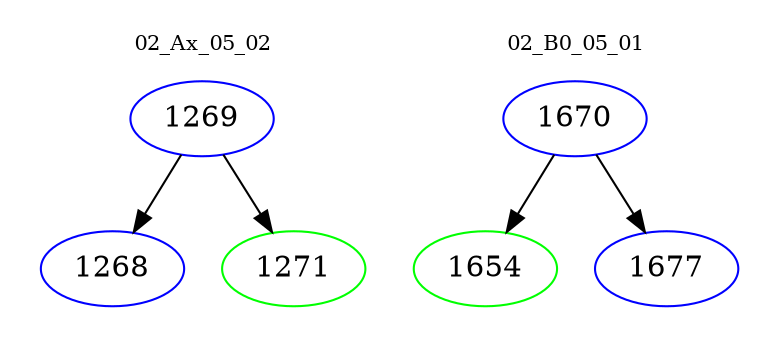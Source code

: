 digraph{
subgraph cluster_0 {
color = white
label = "02_Ax_05_02";
fontsize=10;
T0_1269 [label="1269", color="blue"]
T0_1269 -> T0_1268 [color="black"]
T0_1268 [label="1268", color="blue"]
T0_1269 -> T0_1271 [color="black"]
T0_1271 [label="1271", color="green"]
}
subgraph cluster_1 {
color = white
label = "02_B0_05_01";
fontsize=10;
T1_1670 [label="1670", color="blue"]
T1_1670 -> T1_1654 [color="black"]
T1_1654 [label="1654", color="green"]
T1_1670 -> T1_1677 [color="black"]
T1_1677 [label="1677", color="blue"]
}
}
